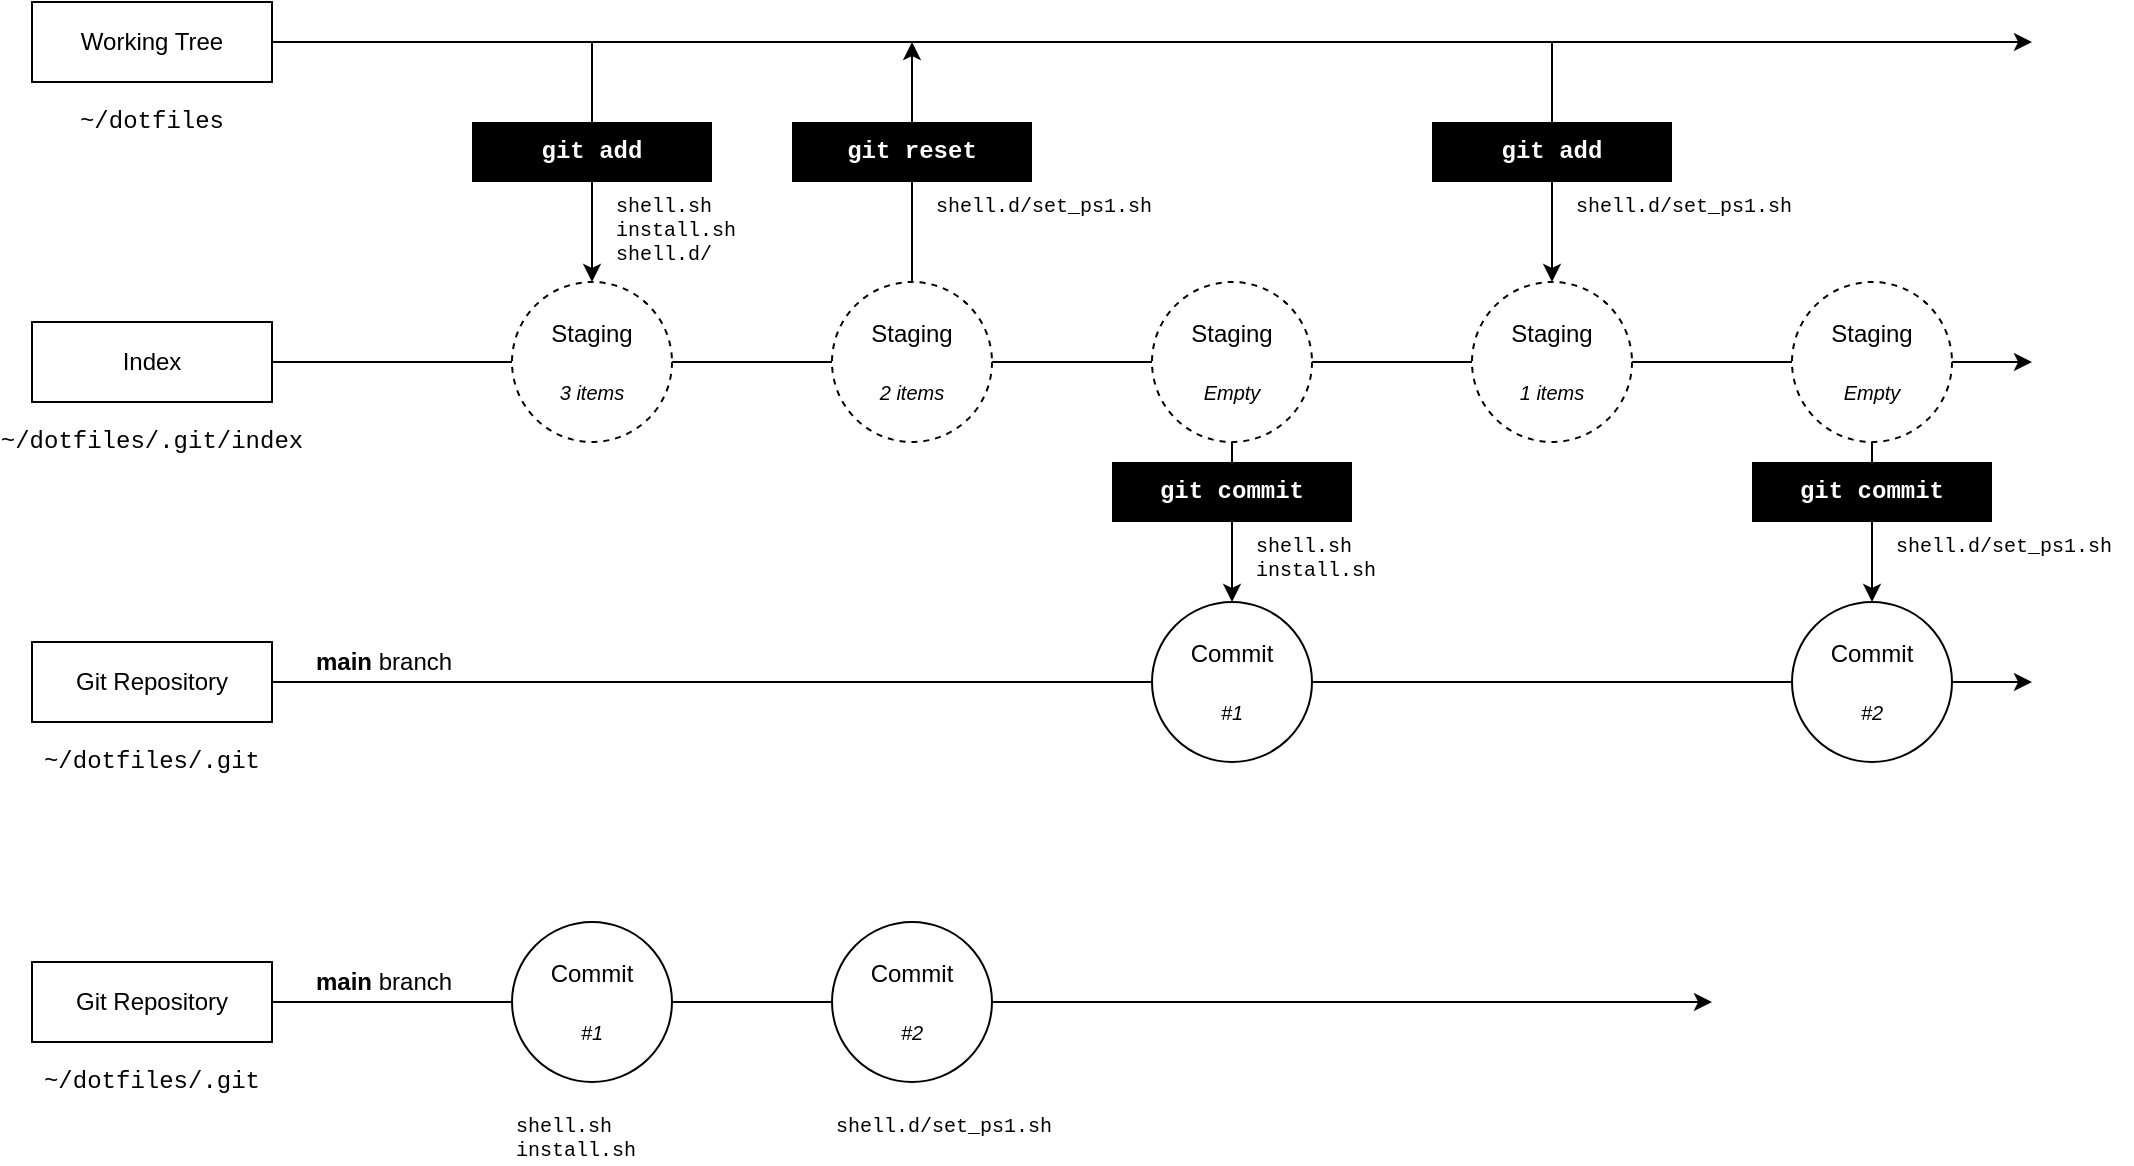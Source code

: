 <mxfile version="14.7.6" type="device"><diagram id="hSupeMK7JMwkkFOKUUwu" name="Page-1"><mxGraphModel dx="1082" dy="583" grid="1" gridSize="10" guides="1" tooltips="1" connect="1" arrows="1" fold="1" page="1" pageScale="1" pageWidth="827" pageHeight="1169" math="0" shadow="0"><root><mxCell id="0"/><mxCell id="1" parent="0"/><mxCell id="fcJvGdjwRW436b48LK9G-9" style="edgeStyle=orthogonalEdgeStyle;rounded=0;orthogonalLoop=1;jettySize=auto;html=1;fontFamily=Courier New;" edge="1" parent="1" source="fcJvGdjwRW436b48LK9G-4"><mxGeometry relative="1" as="geometry"><mxPoint x="1040" y="260" as="targetPoint"/></mxGeometry></mxCell><mxCell id="fcJvGdjwRW436b48LK9G-4" value="Index" style="rounded=0;whiteSpace=wrap;html=1;strokeColor=#000000;" vertex="1" parent="1"><mxGeometry x="40" y="240" width="120" height="40" as="geometry"/></mxCell><mxCell id="fcJvGdjwRW436b48LK9G-15" style="edgeStyle=orthogonalEdgeStyle;curved=1;rounded=0;orthogonalLoop=1;jettySize=auto;html=1;fontFamily=Helvetica;" edge="1" parent="1" source="fcJvGdjwRW436b48LK9G-5"><mxGeometry relative="1" as="geometry"><mxPoint x="1040" y="100" as="targetPoint"/></mxGeometry></mxCell><mxCell id="fcJvGdjwRW436b48LK9G-5" value="Working Tree" style="rounded=0;whiteSpace=wrap;html=1;strokeColor=#000000;" vertex="1" parent="1"><mxGeometry x="40" y="80" width="120" height="40" as="geometry"/></mxCell><mxCell id="fcJvGdjwRW436b48LK9G-6" value="~/dotfiles/.git/index" style="text;html=1;strokeColor=none;fillColor=none;align=center;verticalAlign=middle;whiteSpace=wrap;rounded=0;fontFamily=Courier New;" vertex="1" parent="1"><mxGeometry x="40" y="290" width="120" height="20" as="geometry"/></mxCell><mxCell id="fcJvGdjwRW436b48LK9G-7" value="~/dotfiles" style="text;html=1;strokeColor=none;fillColor=none;align=center;verticalAlign=middle;whiteSpace=wrap;rounded=0;fontFamily=Courier New;" vertex="1" parent="1"><mxGeometry x="40" y="130" width="120" height="20" as="geometry"/></mxCell><mxCell id="fcJvGdjwRW436b48LK9G-8" value="shell.sh&lt;br style=&quot;font-size: 10px;&quot;&gt;install.sh&lt;br style=&quot;font-size: 10px;&quot;&gt;shell.d/" style="text;html=1;strokeColor=none;fillColor=none;align=left;verticalAlign=top;whiteSpace=wrap;rounded=0;fontFamily=Courier New;fontSize=10;" vertex="1" parent="1"><mxGeometry x="330" y="170" width="120" height="20" as="geometry"/></mxCell><mxCell id="fcJvGdjwRW436b48LK9G-12" value="&lt;b&gt;main&lt;/b&gt; branch" style="text;html=1;align=left;verticalAlign=middle;resizable=0;points=[];autosize=1;strokeColor=none;fontFamily=Helvetica;" vertex="1" parent="1"><mxGeometry x="180" y="400" width="80" height="20" as="geometry"/></mxCell><mxCell id="fcJvGdjwRW436b48LK9G-42" style="edgeStyle=orthogonalEdgeStyle;curved=1;rounded=0;orthogonalLoop=1;jettySize=auto;html=1;fontFamily=Helvetica;fontSize=10;" edge="1" parent="1" source="fcJvGdjwRW436b48LK9G-23"><mxGeometry relative="1" as="geometry"><mxPoint x="1040" y="420" as="targetPoint"/></mxGeometry></mxCell><mxCell id="fcJvGdjwRW436b48LK9G-23" value="Git Repository" style="rounded=0;whiteSpace=wrap;html=1;strokeColor=#000000;" vertex="1" parent="1"><mxGeometry x="40" y="400" width="120" height="40" as="geometry"/></mxCell><mxCell id="fcJvGdjwRW436b48LK9G-24" value="~/dotfiles/.git" style="text;html=1;strokeColor=none;fillColor=none;align=center;verticalAlign=middle;whiteSpace=wrap;rounded=0;fontFamily=Courier New;" vertex="1" parent="1"><mxGeometry x="40" y="450" width="120" height="20" as="geometry"/></mxCell><mxCell id="fcJvGdjwRW436b48LK9G-26" value="Staging&lt;br&gt;&lt;br&gt;&lt;font style=&quot;font-size: 10px&quot;&gt;&lt;i&gt;3 items&lt;/i&gt;&lt;/font&gt;" style="ellipse;whiteSpace=wrap;html=1;fontFamily=Helvetica;strokeColor=#000000;align=center;dashed=1;" vertex="1" parent="1"><mxGeometry x="280" y="220" width="80" height="80" as="geometry"/></mxCell><mxCell id="fcJvGdjwRW436b48LK9G-28" value="" style="endArrow=classic;html=1;fontFamily=Helvetica;fontSize=10;" edge="1" parent="1" target="fcJvGdjwRW436b48LK9G-26"><mxGeometry width="50" height="50" relative="1" as="geometry"><mxPoint x="320" y="100" as="sourcePoint"/><mxPoint x="480" y="290" as="targetPoint"/></mxGeometry></mxCell><mxCell id="fcJvGdjwRW436b48LK9G-29" value="&lt;font face=&quot;Courier New&quot; style=&quot;font-size: 12px&quot; color=&quot;#ffffff&quot;&gt;git add&lt;/font&gt;" style="rounded=0;whiteSpace=wrap;html=1;dashed=1;fontFamily=Helvetica;fontSize=10;align=center;fillColor=#000000;fontStyle=1;strokeColor=none;" vertex="1" parent="1"><mxGeometry x="260" y="140" width="120" height="30" as="geometry"/></mxCell><mxCell id="fcJvGdjwRW436b48LK9G-32" value="shell.d/set_ps1.sh" style="text;html=1;strokeColor=none;fillColor=none;align=left;verticalAlign=top;whiteSpace=wrap;rounded=0;fontFamily=Courier New;fontSize=10;" vertex="1" parent="1"><mxGeometry x="490" y="170" width="120" height="20" as="geometry"/></mxCell><mxCell id="fcJvGdjwRW436b48LK9G-33" value="Staging&lt;br&gt;&lt;br&gt;&lt;font style=&quot;font-size: 10px&quot;&gt;&lt;i&gt;2 items&lt;/i&gt;&lt;/font&gt;" style="ellipse;whiteSpace=wrap;html=1;fontFamily=Helvetica;strokeColor=#000000;align=center;dashed=1;" vertex="1" parent="1"><mxGeometry x="440" y="220" width="80" height="80" as="geometry"/></mxCell><mxCell id="fcJvGdjwRW436b48LK9G-34" value="" style="endArrow=classic;html=1;fontFamily=Helvetica;fontSize=10;exitX=0.5;exitY=0;exitDx=0;exitDy=0;" edge="1" parent="1" source="fcJvGdjwRW436b48LK9G-33"><mxGeometry width="50" height="50" relative="1" as="geometry"><mxPoint x="480" y="100" as="sourcePoint"/><mxPoint x="480" y="100" as="targetPoint"/></mxGeometry></mxCell><mxCell id="fcJvGdjwRW436b48LK9G-35" value="&lt;font face=&quot;Courier New&quot; style=&quot;font-size: 12px&quot; color=&quot;#ffffff&quot;&gt;git reset&lt;/font&gt;" style="rounded=0;whiteSpace=wrap;html=1;dashed=1;fontFamily=Helvetica;fontSize=10;align=center;fillColor=#000000;fontStyle=1;strokeColor=none;" vertex="1" parent="1"><mxGeometry x="420" y="140" width="120" height="30" as="geometry"/></mxCell><mxCell id="fcJvGdjwRW436b48LK9G-41" style="edgeStyle=orthogonalEdgeStyle;curved=1;rounded=0;orthogonalLoop=1;jettySize=auto;html=1;entryX=0.5;entryY=0;entryDx=0;entryDy=0;fontFamily=Helvetica;fontSize=10;" edge="1" parent="1" source="fcJvGdjwRW436b48LK9G-36" target="fcJvGdjwRW436b48LK9G-39"><mxGeometry relative="1" as="geometry"/></mxCell><mxCell id="fcJvGdjwRW436b48LK9G-36" value="Staging&lt;br&gt;&lt;br&gt;&lt;font style=&quot;font-size: 10px&quot;&gt;&lt;i&gt;Empty&lt;/i&gt;&lt;/font&gt;" style="ellipse;whiteSpace=wrap;html=1;fontFamily=Helvetica;strokeColor=#000000;align=center;dashed=1;" vertex="1" parent="1"><mxGeometry x="600" y="220" width="80" height="80" as="geometry"/></mxCell><mxCell id="fcJvGdjwRW436b48LK9G-38" value="&lt;font face=&quot;Courier New&quot; style=&quot;font-size: 12px&quot; color=&quot;#ffffff&quot;&gt;git commit&lt;/font&gt;" style="rounded=0;whiteSpace=wrap;html=1;dashed=1;fontFamily=Helvetica;fontSize=10;align=center;fillColor=#000000;fontStyle=1;strokeColor=none;" vertex="1" parent="1"><mxGeometry x="580" y="310" width="120" height="30" as="geometry"/></mxCell><mxCell id="fcJvGdjwRW436b48LK9G-39" value="Commit&lt;br&gt;&lt;br&gt;&lt;font style=&quot;font-size: 10px&quot;&gt;&lt;i&gt;#1&lt;/i&gt;&lt;/font&gt;" style="ellipse;whiteSpace=wrap;html=1;fontFamily=Helvetica;strokeColor=#000000;align=center;" vertex="1" parent="1"><mxGeometry x="600" y="380" width="80" height="80" as="geometry"/></mxCell><mxCell id="fcJvGdjwRW436b48LK9G-44" value="shell.sh&lt;br style=&quot;font-size: 10px&quot;&gt;install.sh&lt;br style=&quot;font-size: 10px&quot;&gt;" style="text;html=1;strokeColor=none;fillColor=none;align=left;verticalAlign=top;whiteSpace=wrap;rounded=0;fontFamily=Courier New;fontSize=10;" vertex="1" parent="1"><mxGeometry x="650" y="340" width="120" height="20" as="geometry"/></mxCell><mxCell id="fcJvGdjwRW436b48LK9G-45" value="&lt;b&gt;main&lt;/b&gt; branch" style="text;html=1;align=left;verticalAlign=middle;resizable=0;points=[];autosize=1;strokeColor=none;fontFamily=Helvetica;" vertex="1" parent="1"><mxGeometry x="180" y="560" width="80" height="20" as="geometry"/></mxCell><mxCell id="fcJvGdjwRW436b48LK9G-46" style="edgeStyle=orthogonalEdgeStyle;curved=1;rounded=0;orthogonalLoop=1;jettySize=auto;html=1;fontFamily=Helvetica;fontSize=10;" edge="1" parent="1" source="fcJvGdjwRW436b48LK9G-47"><mxGeometry relative="1" as="geometry"><mxPoint x="880.0" y="580" as="targetPoint"/></mxGeometry></mxCell><mxCell id="fcJvGdjwRW436b48LK9G-47" value="Git Repository" style="rounded=0;whiteSpace=wrap;html=1;strokeColor=#000000;" vertex="1" parent="1"><mxGeometry x="40" y="560" width="120" height="40" as="geometry"/></mxCell><mxCell id="fcJvGdjwRW436b48LK9G-48" value="~/dotfiles/.git" style="text;html=1;strokeColor=none;fillColor=none;align=center;verticalAlign=middle;whiteSpace=wrap;rounded=0;fontFamily=Courier New;" vertex="1" parent="1"><mxGeometry x="40" y="610" width="120" height="20" as="geometry"/></mxCell><mxCell id="fcJvGdjwRW436b48LK9G-49" value="Commit&lt;br&gt;&lt;br&gt;&lt;font style=&quot;font-size: 10px&quot;&gt;&lt;i&gt;#1&lt;/i&gt;&lt;/font&gt;" style="ellipse;whiteSpace=wrap;html=1;fontFamily=Helvetica;strokeColor=#000000;align=center;" vertex="1" parent="1"><mxGeometry x="280" y="540" width="80" height="80" as="geometry"/></mxCell><mxCell id="fcJvGdjwRW436b48LK9G-50" value="shell.sh&lt;br style=&quot;font-size: 10px&quot;&gt;install.sh&lt;br style=&quot;font-size: 10px&quot;&gt;" style="text;html=1;strokeColor=none;fillColor=none;align=left;verticalAlign=top;whiteSpace=wrap;rounded=0;fontFamily=Courier New;fontSize=10;" vertex="1" parent="1"><mxGeometry x="280" y="630" width="120" height="20" as="geometry"/></mxCell><mxCell id="fcJvGdjwRW436b48LK9G-51" value="Commit&lt;br&gt;&lt;br&gt;&lt;font style=&quot;font-size: 10px&quot;&gt;&lt;i&gt;#2&lt;/i&gt;&lt;/font&gt;" style="ellipse;whiteSpace=wrap;html=1;fontFamily=Helvetica;strokeColor=#000000;align=center;" vertex="1" parent="1"><mxGeometry x="440" y="540" width="80" height="80" as="geometry"/></mxCell><mxCell id="fcJvGdjwRW436b48LK9G-52" value="shell.d/set_ps1.sh" style="text;html=1;strokeColor=none;fillColor=none;align=left;verticalAlign=top;whiteSpace=wrap;rounded=0;fontFamily=Courier New;fontSize=10;" vertex="1" parent="1"><mxGeometry x="440" y="630" width="120" height="20" as="geometry"/></mxCell><mxCell id="fcJvGdjwRW436b48LK9G-53" value="Staging&lt;br&gt;&lt;br&gt;&lt;font style=&quot;font-size: 10px&quot;&gt;&lt;i&gt;1 items&lt;/i&gt;&lt;/font&gt;" style="ellipse;whiteSpace=wrap;html=1;fontFamily=Helvetica;strokeColor=#000000;align=center;dashed=1;" vertex="1" parent="1"><mxGeometry x="760" y="220" width="80" height="80" as="geometry"/></mxCell><mxCell id="fcJvGdjwRW436b48LK9G-54" value="" style="endArrow=classic;html=1;fontFamily=Helvetica;fontSize=10;" edge="1" parent="1" target="fcJvGdjwRW436b48LK9G-53"><mxGeometry width="50" height="50" relative="1" as="geometry"><mxPoint x="800" y="100" as="sourcePoint"/><mxPoint x="960" y="290" as="targetPoint"/></mxGeometry></mxCell><mxCell id="fcJvGdjwRW436b48LK9G-55" value="&lt;font face=&quot;Courier New&quot; style=&quot;font-size: 12px&quot; color=&quot;#ffffff&quot;&gt;git add&lt;/font&gt;" style="rounded=0;whiteSpace=wrap;html=1;dashed=1;fontFamily=Helvetica;fontSize=10;align=center;fillColor=#000000;fontStyle=1;strokeColor=none;" vertex="1" parent="1"><mxGeometry x="740" y="140" width="120" height="30" as="geometry"/></mxCell><mxCell id="fcJvGdjwRW436b48LK9G-64" style="edgeStyle=orthogonalEdgeStyle;curved=1;rounded=0;orthogonalLoop=1;jettySize=auto;html=1;fontFamily=Helvetica;fontSize=10;exitX=0.5;exitY=1;exitDx=0;exitDy=0;" edge="1" parent="1" source="fcJvGdjwRW436b48LK9G-63" target="fcJvGdjwRW436b48LK9G-61"><mxGeometry relative="1" as="geometry"/></mxCell><mxCell id="fcJvGdjwRW436b48LK9G-60" value="&lt;font face=&quot;Courier New&quot; style=&quot;font-size: 12px&quot; color=&quot;#ffffff&quot;&gt;git commit&lt;/font&gt;" style="rounded=0;whiteSpace=wrap;html=1;dashed=1;fontFamily=Helvetica;fontSize=10;align=center;fillColor=#000000;fontStyle=1;strokeColor=none;" vertex="1" parent="1"><mxGeometry x="900" y="310" width="120" height="30" as="geometry"/></mxCell><mxCell id="fcJvGdjwRW436b48LK9G-61" value="Commit&lt;br&gt;&lt;br&gt;&lt;font style=&quot;font-size: 10px&quot;&gt;&lt;i&gt;#2&lt;/i&gt;&lt;/font&gt;" style="ellipse;whiteSpace=wrap;html=1;fontFamily=Helvetica;strokeColor=#000000;align=center;" vertex="1" parent="1"><mxGeometry x="920" y="380" width="80" height="80" as="geometry"/></mxCell><mxCell id="fcJvGdjwRW436b48LK9G-63" value="Staging&lt;br&gt;&lt;br&gt;&lt;font style=&quot;font-size: 10px&quot;&gt;&lt;i&gt;Empty&lt;/i&gt;&lt;/font&gt;" style="ellipse;whiteSpace=wrap;html=1;fontFamily=Helvetica;strokeColor=#000000;align=center;dashed=1;" vertex="1" parent="1"><mxGeometry x="920" y="220" width="80" height="80" as="geometry"/></mxCell><mxCell id="fcJvGdjwRW436b48LK9G-65" value="shell.d/set_ps1.sh" style="text;html=1;strokeColor=none;fillColor=none;align=left;verticalAlign=top;whiteSpace=wrap;rounded=0;fontFamily=Courier New;fontSize=10;" vertex="1" parent="1"><mxGeometry x="810" y="170" width="120" height="20" as="geometry"/></mxCell><mxCell id="fcJvGdjwRW436b48LK9G-66" value="shell.d/set_ps1.sh" style="text;html=1;strokeColor=none;fillColor=none;align=left;verticalAlign=top;whiteSpace=wrap;rounded=0;fontFamily=Courier New;fontSize=10;" vertex="1" parent="1"><mxGeometry x="970" y="340" width="120" height="20" as="geometry"/></mxCell></root></mxGraphModel></diagram></mxfile>